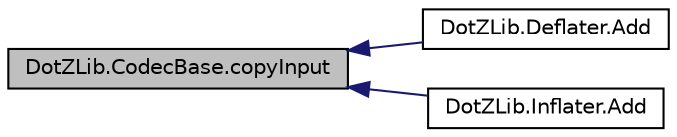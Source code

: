 digraph "DotZLib.CodecBase.copyInput"
{
  edge [fontname="Helvetica",fontsize="10",labelfontname="Helvetica",labelfontsize="10"];
  node [fontname="Helvetica",fontsize="10",shape=record];
  rankdir="LR";
  Node1 [label="DotZLib.CodecBase.copyInput",height=0.2,width=0.4,color="black", fillcolor="grey75", style="filled", fontcolor="black"];
  Node1 -> Node2 [dir="back",color="midnightblue",fontsize="10",style="solid"];
  Node2 [label="DotZLib.Deflater.Add",height=0.2,width=0.4,color="black", fillcolor="white", style="filled",URL="$class_dot_z_lib_1_1_deflater.html#a2db95e3ca07e562df0652ed1ad8d0c4d",tooltip="Adds more data to the codec to be processed. "];
  Node1 -> Node3 [dir="back",color="midnightblue",fontsize="10",style="solid"];
  Node3 [label="DotZLib.Inflater.Add",height=0.2,width=0.4,color="black", fillcolor="white", style="filled",URL="$class_dot_z_lib_1_1_inflater.html#a773dd62fe806dd9b6117f859faaeb079",tooltip="Adds more data to the codec to be processed. "];
}
